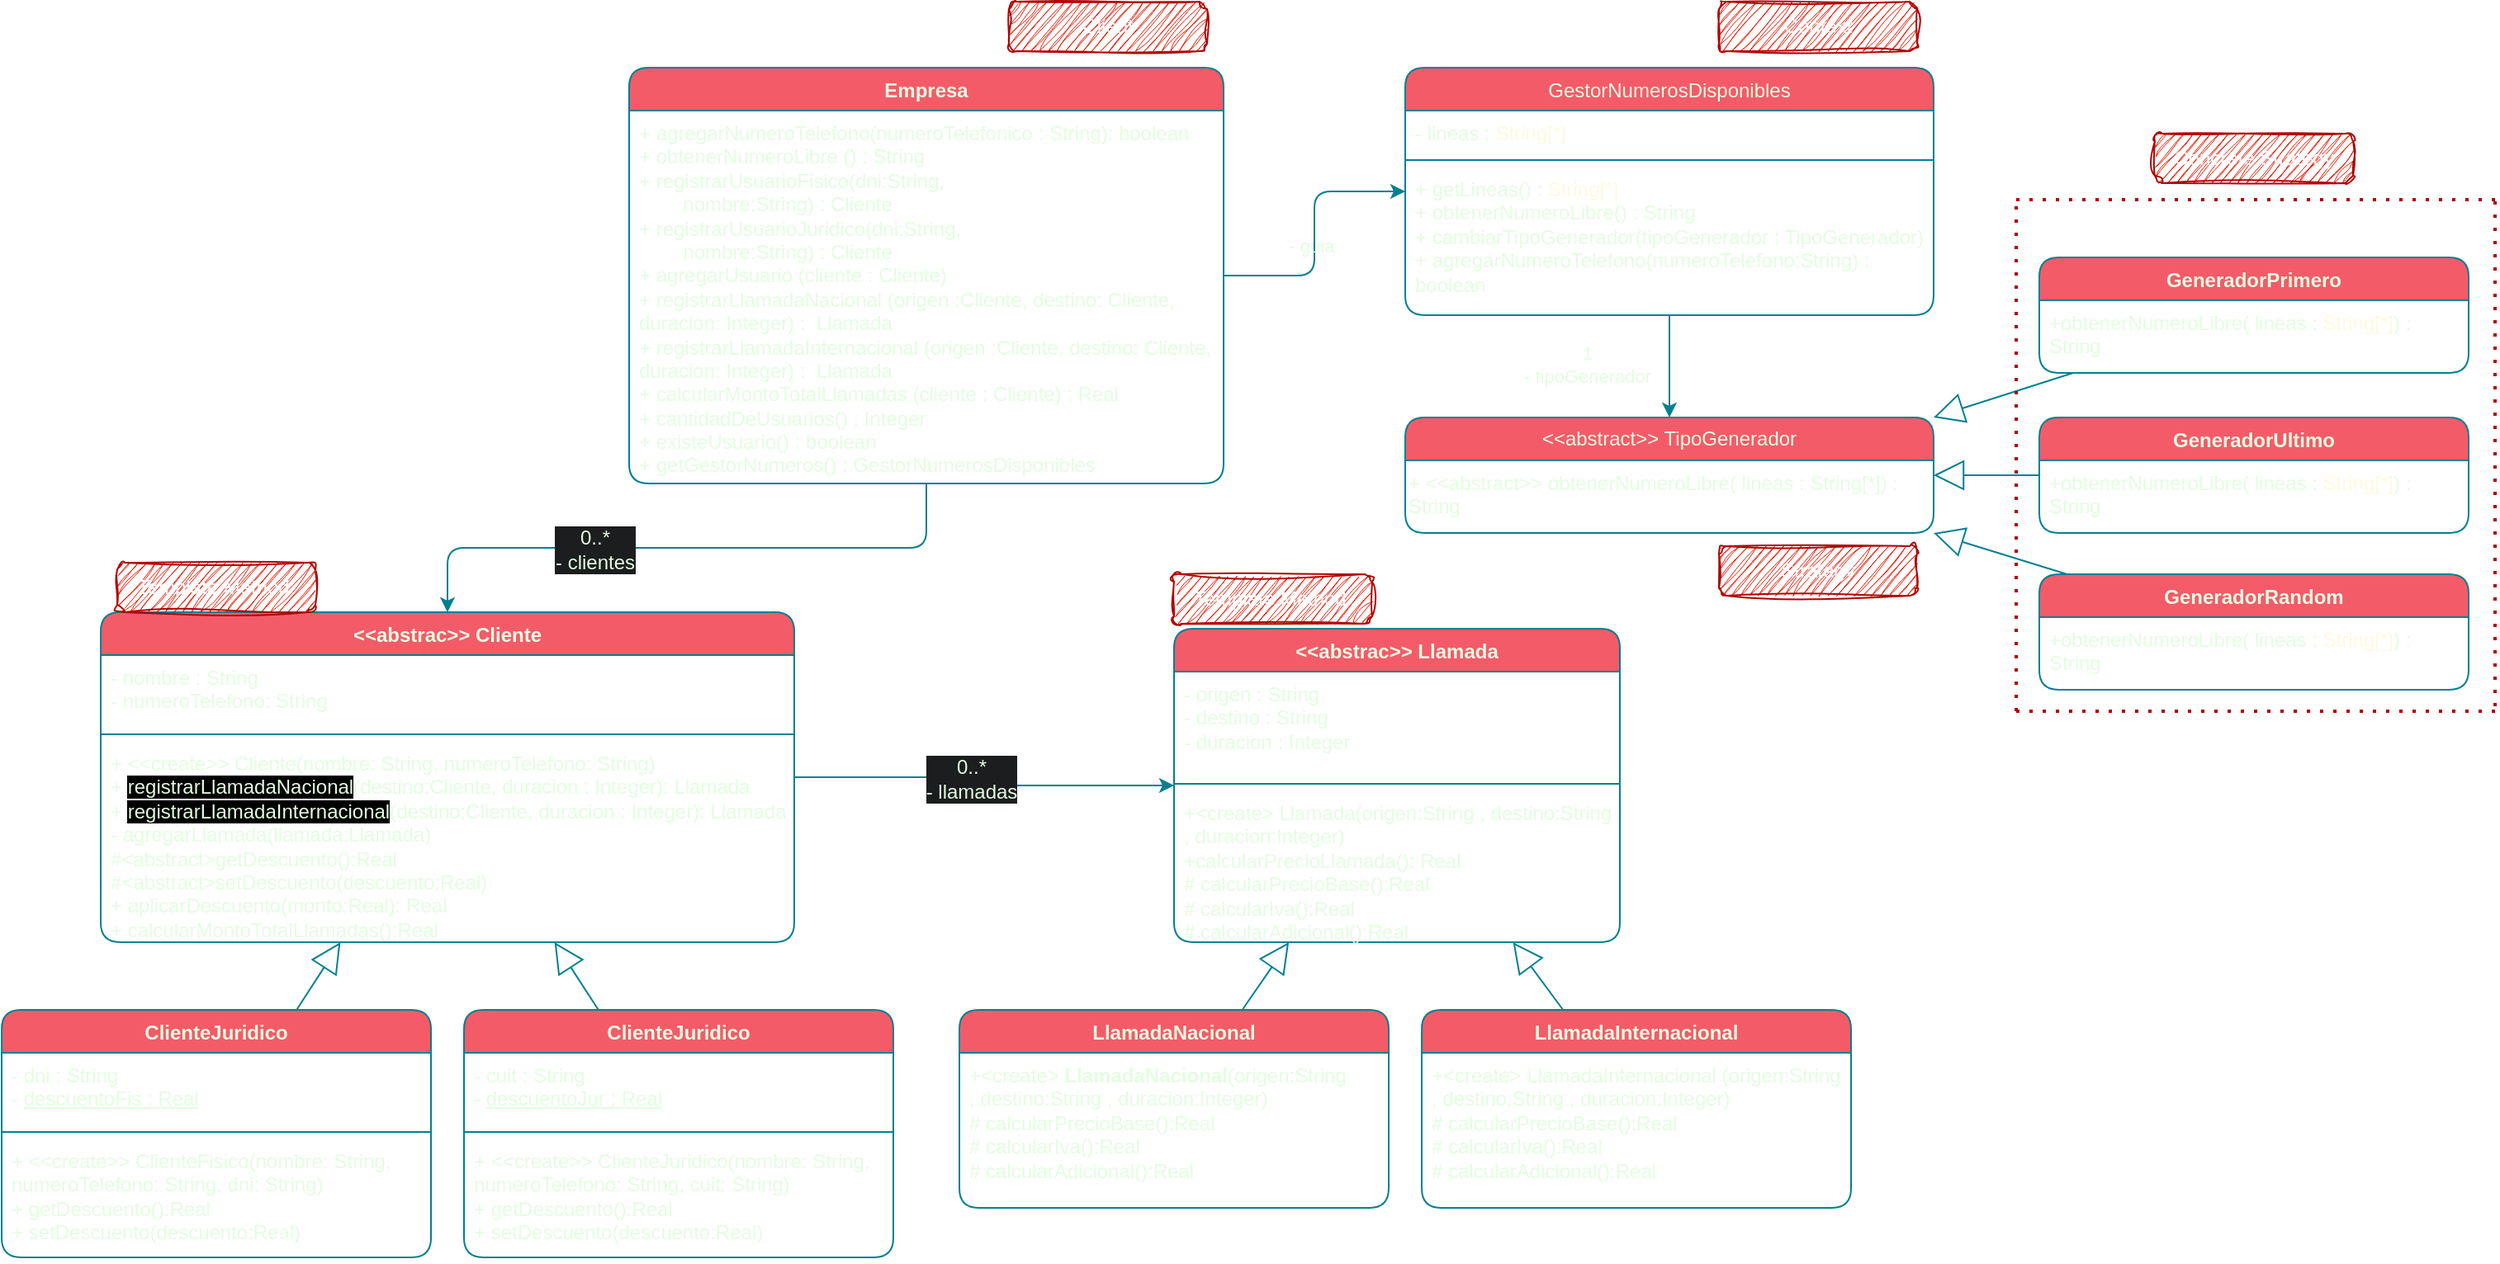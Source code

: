 <mxfile version="24.0.4" type="device">
  <diagram name="Página-1" id="XNQjO4jO-kqnAk5QSl5o">
    <mxGraphModel dx="1249" dy="1943" grid="1" gridSize="10" guides="1" tooltips="1" connect="1" arrows="1" fold="1" page="1" pageScale="1" pageWidth="827" pageHeight="1169" math="0" shadow="0">
      <root>
        <mxCell id="0" />
        <mxCell id="1" parent="0" />
        <mxCell id="R6ljgZ-pBq3hNaBf2jd_-9" style="edgeStyle=orthogonalEdgeStyle;rounded=1;orthogonalLoop=1;jettySize=auto;html=1;labelBackgroundColor=none;strokeColor=#028090;fontColor=default;" parent="1" source="R6ljgZ-pBq3hNaBf2jd_-1" target="R6ljgZ-pBq3hNaBf2jd_-5" edge="1">
          <mxGeometry relative="1" as="geometry" />
        </mxCell>
        <mxCell id="R6ljgZ-pBq3hNaBf2jd_-42" value="&lt;div style=&quot;font-size: 12px; background-color: rgb(27, 29, 30);&quot;&gt;0..*&lt;/div&gt;&lt;span style=&quot;font-size: 12px; background-color: rgb(27, 29, 30);&quot;&gt;- llamadas&lt;/span&gt;" style="edgeLabel;html=1;align=center;verticalAlign=middle;resizable=0;points=[];labelBackgroundColor=none;fontColor=#E4FDE1;rounded=1;" parent="R6ljgZ-pBq3hNaBf2jd_-9" vertex="1" connectable="0">
          <mxGeometry x="-0.085" y="-1" relative="1" as="geometry">
            <mxPoint x="-1" as="offset" />
          </mxGeometry>
        </mxCell>
        <mxCell id="R6ljgZ-pBq3hNaBf2jd_-1" value="&amp;lt;&amp;lt;abstrac&amp;gt;&amp;gt; Cliente" style="swimlane;fontStyle=1;align=center;verticalAlign=top;childLayout=stackLayout;horizontal=1;startSize=26;horizontalStack=0;resizeParent=1;resizeParentMax=0;resizeLast=0;collapsible=1;marginBottom=0;whiteSpace=wrap;html=1;labelBackgroundColor=none;fillColor=#F45B69;strokeColor=#028090;fontColor=#E4FDE1;rounded=1;" parent="1" vertex="1">
          <mxGeometry x="240" y="150" width="420" height="200" as="geometry" />
        </mxCell>
        <mxCell id="R6ljgZ-pBq3hNaBf2jd_-2" value="- nombre : String&lt;div&gt;- numeroTelefono: String&lt;/div&gt;&lt;div&gt;&lt;br&gt;&lt;/div&gt;" style="text;strokeColor=none;fillColor=none;align=left;verticalAlign=top;spacingLeft=4;spacingRight=4;overflow=hidden;rotatable=0;points=[[0,0.5],[1,0.5]];portConstraint=eastwest;whiteSpace=wrap;html=1;labelBackgroundColor=none;fontColor=#E4FDE1;rounded=1;" parent="R6ljgZ-pBq3hNaBf2jd_-1" vertex="1">
          <mxGeometry y="26" width="420" height="44" as="geometry" />
        </mxCell>
        <mxCell id="R6ljgZ-pBq3hNaBf2jd_-3" value="" style="line;strokeWidth=1;fillColor=none;align=left;verticalAlign=middle;spacingTop=-1;spacingLeft=3;spacingRight=3;rotatable=0;labelPosition=right;points=[];portConstraint=eastwest;strokeColor=#028090;labelBackgroundColor=none;fontColor=#E4FDE1;rounded=1;" parent="R6ljgZ-pBq3hNaBf2jd_-1" vertex="1">
          <mxGeometry y="70" width="420" height="8" as="geometry" />
        </mxCell>
        <mxCell id="R6ljgZ-pBq3hNaBf2jd_-4" value="+ &amp;lt;&amp;lt;create&amp;gt;&amp;gt; Cliente(nombre: String, numeroTelefono: String)&lt;div style=&quot;font-size: 12px;&quot;&gt;+&amp;nbsp;&lt;font style=&quot;font-size: 12px;&quot; face=&quot;Helvetica&quot;&gt;&lt;span style=&quot;font-size: 12px; white-space: pre; background-color: rgb(0, 0, 0);&quot;&gt;registrarLlamadaNacional&lt;/span&gt;&lt;span style=&quot;font-size: 12px; white-space: pre;&quot;&gt;(destino&lt;/span&gt;&lt;span style=&quot;font-size: 12px; white-space: pre;&quot;&gt;:Cliente, duracion : Integer&lt;/span&gt;&lt;span style=&quot;font-size: 12px; white-space: pre;&quot;&gt;): Llamada&lt;/span&gt;&lt;/font&gt;&lt;/div&gt;&lt;div style=&quot;font-size: 12px;&quot;&gt;+&amp;nbsp;&lt;font face=&quot;Helvetica&quot;&gt;&lt;span style=&quot;white-space: pre; background-color: rgb(0, 0, 0);&quot;&gt;registrarLlamadaInternacional&lt;/span&gt;&lt;span style=&quot;white-space: pre;&quot;&gt;(destino&lt;/span&gt;&lt;span style=&quot;white-space: pre;&quot;&gt;:Cliente, duracion : Integer&lt;/span&gt;&lt;span style=&quot;white-space: pre;&quot;&gt;): Llamada&lt;/span&gt;&lt;/font&gt;&lt;font style=&quot;font-size: 12px;&quot; face=&quot;Helvetica&quot;&gt;&lt;span style=&quot;font-size: 12px; white-space: pre;&quot;&gt;&lt;br&gt;&lt;/span&gt;&lt;/font&gt;&lt;/div&gt;&lt;div style=&quot;font-size: 12px;&quot;&gt;&lt;span style=&quot;white-space: pre;&quot;&gt;- agregarLlamada(llamada:Llamada)&lt;/span&gt;&lt;/div&gt;&lt;div style=&quot;font-size: 12px;&quot;&gt;&lt;span style=&quot;font-size: 12px; white-space: pre;&quot;&gt;#&amp;lt;abstract&amp;gt;getDescuento():Real&lt;/span&gt;&lt;/div&gt;&lt;div style=&quot;font-size: 12px;&quot;&gt;&lt;span style=&quot;font-size: 12px; white-space: pre;&quot;&gt;#&lt;/span&gt;&lt;span style=&quot;white-space: pre; background-color: initial;&quot;&gt;&amp;lt;abstract&amp;gt;setDescuento(descuento:Real&lt;/span&gt;&lt;span style=&quot;white-space: pre; background-color: initial;&quot;&gt;)&lt;/span&gt;&lt;/div&gt;&lt;div style=&quot;font-size: 12px;&quot;&gt;&lt;span style=&quot;white-space: pre; background-color: initial;&quot;&gt;+ aplicarDescuento(monto:Real): Real&lt;/span&gt;&lt;/div&gt;&lt;div style=&quot;font-size: 12px;&quot;&gt;&lt;span style=&quot;white-space: pre; background-color: initial;&quot;&gt;+ calcularMontoTotalLlamadas():Real&lt;/span&gt;&lt;/div&gt;&lt;div style=&quot;background-color: rgb(47, 47, 47); padding: 0px 0px 0px 2px; font-size: 12px;&quot;&gt;&lt;div style=&quot;color: rgb(170, 170, 170); font-family: Consolas; font-size: 12px; white-space: pre;&quot;&gt;&lt;p style=&quot;background-color: rgb(91, 90, 78); margin: 0px; font-size: 12px;&quot;&gt;&lt;span style=&quot;color: rgb(207, 191, 173); font-size: 12px;&quot;&gt;&lt;/span&gt;&lt;/p&gt;&lt;/div&gt;&lt;/div&gt;" style="text;strokeColor=none;fillColor=none;align=left;verticalAlign=top;spacingLeft=4;spacingRight=4;overflow=hidden;rotatable=0;points=[[0,0.5],[1,0.5]];portConstraint=eastwest;whiteSpace=wrap;html=1;fontSize=12;fontStyle=0;labelBackgroundColor=none;fontColor=#E4FDE1;rounded=1;" parent="R6ljgZ-pBq3hNaBf2jd_-1" vertex="1">
          <mxGeometry y="78" width="420" height="122" as="geometry" />
        </mxCell>
        <mxCell id="R6ljgZ-pBq3hNaBf2jd_-5" value="&amp;lt;&amp;lt;abstrac&amp;gt;&amp;gt; Llamada" style="swimlane;fontStyle=1;align=center;verticalAlign=top;childLayout=stackLayout;horizontal=1;startSize=26;horizontalStack=0;resizeParent=1;resizeParentMax=0;resizeLast=0;collapsible=1;marginBottom=0;html=1;whiteSpace=wrap;labelBackgroundColor=none;fillColor=#F45B69;strokeColor=#028090;fontColor=#E4FDE1;rounded=1;" parent="1" vertex="1">
          <mxGeometry x="890" y="160" width="270" height="190" as="geometry" />
        </mxCell>
        <mxCell id="R6ljgZ-pBq3hNaBf2jd_-6" value="- origen : String&lt;div&gt;- destino : String&lt;br&gt;&lt;/div&gt;&lt;div&gt;- duracion : Integer&lt;/div&gt;" style="text;strokeColor=none;fillColor=none;align=left;verticalAlign=top;spacingLeft=4;spacingRight=4;overflow=hidden;rotatable=0;points=[[0,0.5],[1,0.5]];portConstraint=eastwest;whiteSpace=wrap;html=1;labelBackgroundColor=none;fontColor=#E4FDE1;rounded=1;" parent="R6ljgZ-pBq3hNaBf2jd_-5" vertex="1">
          <mxGeometry y="26" width="270" height="64" as="geometry" />
        </mxCell>
        <mxCell id="R6ljgZ-pBq3hNaBf2jd_-7" value="" style="line;strokeWidth=1;fillColor=none;align=left;verticalAlign=middle;spacingTop=-1;spacingLeft=3;spacingRight=3;rotatable=0;labelPosition=right;points=[];portConstraint=eastwest;strokeColor=#028090;labelBackgroundColor=none;fontColor=#E4FDE1;rounded=1;" parent="R6ljgZ-pBq3hNaBf2jd_-5" vertex="1">
          <mxGeometry y="90" width="270" height="8" as="geometry" />
        </mxCell>
        <mxCell id="R6ljgZ-pBq3hNaBf2jd_-8" value="+&amp;lt;create&amp;gt; Llamada(origen:String ,&amp;nbsp;&lt;span style=&quot;background-color: initial;&quot;&gt;destino:String ,&amp;nbsp;&lt;/span&gt;&lt;span style=&quot;background-color: initial;&quot;&gt;duracion:Integer&lt;/span&gt;)&lt;div&gt;+calcularPrecioLlamada(): Real&lt;/div&gt;&lt;div&gt;# calcularPrecioBase():Real&lt;/div&gt;&lt;div&gt;# calcularIva():Real&lt;br&gt;&lt;/div&gt;&lt;div&gt;# calcularAdicional():Real&lt;br&gt;&lt;/div&gt;" style="text;strokeColor=none;fillColor=none;align=left;verticalAlign=top;spacingLeft=4;spacingRight=4;overflow=hidden;rotatable=0;points=[[0,0.5],[1,0.5]];portConstraint=eastwest;whiteSpace=wrap;html=1;labelBackgroundColor=none;fontColor=#E4FDE1;rounded=1;" parent="R6ljgZ-pBq3hNaBf2jd_-5" vertex="1">
          <mxGeometry y="98" width="270" height="92" as="geometry" />
        </mxCell>
        <mxCell id="R6ljgZ-pBq3hNaBf2jd_-10" value="&lt;div&gt;&lt;/div&gt;" style="text;html=1;align=center;verticalAlign=middle;resizable=0;points=[];autosize=1;strokeColor=none;fillColor=none;labelBackgroundColor=none;fontColor=#E4FDE1;rounded=1;" parent="1" vertex="1">
          <mxGeometry x="660" y="217" width="20" height="10" as="geometry" />
        </mxCell>
        <mxCell id="R6ljgZ-pBq3hNaBf2jd_-12" value="ClienteJuridico" style="swimlane;fontStyle=1;align=center;verticalAlign=top;childLayout=stackLayout;horizontal=1;startSize=26;horizontalStack=0;resizeParent=1;resizeParentMax=0;resizeLast=0;collapsible=1;marginBottom=0;whiteSpace=wrap;html=1;labelBackgroundColor=none;fillColor=#F45B69;strokeColor=#028090;fontColor=#E4FDE1;rounded=1;" parent="1" vertex="1">
          <mxGeometry x="180" y="391" width="260" height="150" as="geometry" />
        </mxCell>
        <mxCell id="R6ljgZ-pBq3hNaBf2jd_-24" value="- dni : String&lt;div&gt;- &lt;u&gt;descuentoFis : Real&lt;/u&gt;&lt;/div&gt;" style="text;strokeColor=none;fillColor=none;align=left;verticalAlign=top;spacingLeft=4;spacingRight=4;overflow=hidden;rotatable=0;points=[[0,0.5],[1,0.5]];portConstraint=eastwest;whiteSpace=wrap;html=1;labelBackgroundColor=none;fontColor=#E4FDE1;rounded=1;" parent="R6ljgZ-pBq3hNaBf2jd_-12" vertex="1">
          <mxGeometry y="26" width="260" height="44" as="geometry" />
        </mxCell>
        <mxCell id="R6ljgZ-pBq3hNaBf2jd_-14" value="" style="line;strokeWidth=1;fillColor=none;align=left;verticalAlign=middle;spacingTop=-1;spacingLeft=3;spacingRight=3;rotatable=0;labelPosition=right;points=[];portConstraint=eastwest;strokeColor=#028090;labelBackgroundColor=none;fontColor=#E4FDE1;rounded=1;" parent="R6ljgZ-pBq3hNaBf2jd_-12" vertex="1">
          <mxGeometry y="70" width="260" height="8" as="geometry" />
        </mxCell>
        <mxCell id="R6ljgZ-pBq3hNaBf2jd_-23" value="+ &amp;lt;&amp;lt;create&amp;gt;&amp;gt; ClienteFisico(nombre: String, numeroTelefono: String, dni: String)&lt;div style=&quot;font-size: 12px;&quot;&gt;&lt;div&gt;&lt;span style=&quot;white-space: pre;&quot;&gt;+ getDescuento():Real&lt;/span&gt;&lt;/div&gt;&lt;div&gt;&lt;span style=&quot;white-space: pre; background-color: initial;&quot;&gt;+ setDescuento(descuento:Real&lt;/span&gt;&lt;span style=&quot;white-space: pre; background-color: initial;&quot;&gt;)&lt;/span&gt;&lt;/div&gt;&lt;/div&gt;&lt;div style=&quot;background-color: rgb(47, 47, 47); padding: 0px 0px 0px 2px; font-size: 12px;&quot;&gt;&lt;div style=&quot;color: rgb(170, 170, 170); font-family: Consolas; font-size: 12px; white-space: pre;&quot;&gt;&lt;p style=&quot;background-color: rgb(91, 90, 78); margin: 0px; font-size: 12px;&quot;&gt;&lt;span style=&quot;color: rgb(207, 191, 173); font-size: 12px;&quot;&gt;&lt;/span&gt;&lt;/p&gt;&lt;/div&gt;&lt;/div&gt;" style="text;strokeColor=none;fillColor=none;align=left;verticalAlign=top;spacingLeft=4;spacingRight=4;overflow=hidden;rotatable=0;points=[[0,0.5],[1,0.5]];portConstraint=eastwest;whiteSpace=wrap;html=1;fontSize=12;fontStyle=0;labelBackgroundColor=none;fontColor=#E4FDE1;rounded=1;" parent="R6ljgZ-pBq3hNaBf2jd_-12" vertex="1">
          <mxGeometry y="78" width="260" height="72" as="geometry" />
        </mxCell>
        <mxCell id="R6ljgZ-pBq3hNaBf2jd_-16" value="" style="endArrow=block;endSize=16;endFill=0;html=1;rounded=1;labelBackgroundColor=none;strokeColor=#028090;fontColor=default;" parent="1" source="R6ljgZ-pBq3hNaBf2jd_-12" target="R6ljgZ-pBq3hNaBf2jd_-1" edge="1">
          <mxGeometry width="160" relative="1" as="geometry">
            <mxPoint x="430" y="400" as="sourcePoint" />
            <mxPoint x="590" y="400" as="targetPoint" />
          </mxGeometry>
        </mxCell>
        <mxCell id="R6ljgZ-pBq3hNaBf2jd_-17" value="ClienteJuridico" style="swimlane;fontStyle=1;align=center;verticalAlign=top;childLayout=stackLayout;horizontal=1;startSize=26;horizontalStack=0;resizeParent=1;resizeParentMax=0;resizeLast=0;collapsible=1;marginBottom=0;whiteSpace=wrap;html=1;labelBackgroundColor=none;fillColor=#F45B69;strokeColor=#028090;fontColor=#E4FDE1;rounded=1;" parent="1" vertex="1">
          <mxGeometry x="460" y="391" width="260" height="150" as="geometry" />
        </mxCell>
        <mxCell id="R6ljgZ-pBq3hNaBf2jd_-18" value="- cuit : String&lt;div&gt;- &lt;u&gt;descuentoJur : Real&lt;/u&gt;&lt;/div&gt;" style="text;strokeColor=none;fillColor=none;align=left;verticalAlign=top;spacingLeft=4;spacingRight=4;overflow=hidden;rotatable=0;points=[[0,0.5],[1,0.5]];portConstraint=eastwest;whiteSpace=wrap;html=1;labelBackgroundColor=none;fontColor=#E4FDE1;rounded=1;" parent="R6ljgZ-pBq3hNaBf2jd_-17" vertex="1">
          <mxGeometry y="26" width="260" height="44" as="geometry" />
        </mxCell>
        <mxCell id="R6ljgZ-pBq3hNaBf2jd_-19" value="" style="line;strokeWidth=1;fillColor=none;align=left;verticalAlign=middle;spacingTop=-1;spacingLeft=3;spacingRight=3;rotatable=0;labelPosition=right;points=[];portConstraint=eastwest;strokeColor=#028090;labelBackgroundColor=none;fontColor=#E4FDE1;rounded=1;" parent="R6ljgZ-pBq3hNaBf2jd_-17" vertex="1">
          <mxGeometry y="70" width="260" height="8" as="geometry" />
        </mxCell>
        <mxCell id="R6ljgZ-pBq3hNaBf2jd_-22" value="+ &amp;lt;&amp;lt;create&amp;gt;&amp;gt; ClienteJuridico(nombre: String, numeroTelefono: String, cuit: String)&lt;div style=&quot;font-size: 12px;&quot;&gt;&lt;div&gt;&lt;span style=&quot;white-space: pre;&quot;&gt;+ getDescuento():Real&lt;/span&gt;&lt;/div&gt;&lt;div&gt;&lt;span style=&quot;white-space: pre; background-color: initial;&quot;&gt;+ setDescuento(descuento:Real&lt;/span&gt;&lt;span style=&quot;white-space: pre; background-color: initial;&quot;&gt;)&lt;/span&gt;&lt;/div&gt;&lt;/div&gt;&lt;div style=&quot;font-size: 12px;&quot;&gt;&lt;br&gt;&lt;/div&gt;&lt;div style=&quot;background-color: rgb(47, 47, 47); padding: 0px 0px 0px 2px; font-size: 12px;&quot;&gt;&lt;div style=&quot;color: rgb(170, 170, 170); font-family: Consolas; font-size: 12px; white-space: pre;&quot;&gt;&lt;p style=&quot;background-color: rgb(91, 90, 78); margin: 0px; font-size: 12px;&quot;&gt;&lt;span style=&quot;color: rgb(207, 191, 173); font-size: 12px;&quot;&gt;&lt;/span&gt;&lt;/p&gt;&lt;/div&gt;&lt;/div&gt;" style="text;strokeColor=none;fillColor=none;align=left;verticalAlign=top;spacingLeft=4;spacingRight=4;overflow=hidden;rotatable=0;points=[[0,0.5],[1,0.5]];portConstraint=eastwest;whiteSpace=wrap;html=1;fontSize=12;fontStyle=0;labelBackgroundColor=none;fontColor=#E4FDE1;rounded=1;" parent="R6ljgZ-pBq3hNaBf2jd_-17" vertex="1">
          <mxGeometry y="78" width="260" height="72" as="geometry" />
        </mxCell>
        <mxCell id="R6ljgZ-pBq3hNaBf2jd_-21" value="" style="endArrow=block;endSize=16;endFill=0;html=1;rounded=1;labelBackgroundColor=none;strokeColor=#028090;fontColor=default;" parent="1" source="R6ljgZ-pBq3hNaBf2jd_-17" target="R6ljgZ-pBq3hNaBf2jd_-1" edge="1">
          <mxGeometry width="160" relative="1" as="geometry">
            <mxPoint x="714" y="400" as="sourcePoint" />
            <mxPoint x="630" y="330" as="targetPoint" />
          </mxGeometry>
        </mxCell>
        <mxCell id="R6ljgZ-pBq3hNaBf2jd_-38" style="edgeStyle=orthogonalEdgeStyle;rounded=1;orthogonalLoop=1;jettySize=auto;html=1;labelBackgroundColor=none;strokeColor=#028090;fontColor=default;" parent="1" source="R6ljgZ-pBq3hNaBf2jd_-25" target="R6ljgZ-pBq3hNaBf2jd_-33" edge="1">
          <mxGeometry relative="1" as="geometry" />
        </mxCell>
        <mxCell id="R6ljgZ-pBq3hNaBf2jd_-39" value="- guia" style="edgeLabel;html=1;align=center;verticalAlign=middle;resizable=0;points=[];labelBackgroundColor=none;fontColor=#E4FDE1;rounded=1;" parent="R6ljgZ-pBq3hNaBf2jd_-38" vertex="1" connectable="0">
          <mxGeometry x="-0.101" y="2" relative="1" as="geometry">
            <mxPoint y="-1" as="offset" />
          </mxGeometry>
        </mxCell>
        <mxCell id="R6ljgZ-pBq3hNaBf2jd_-25" value="Empresa" style="swimlane;fontStyle=1;align=center;verticalAlign=top;childLayout=stackLayout;horizontal=1;startSize=26;horizontalStack=0;resizeParent=1;resizeParentMax=0;resizeLast=0;collapsible=1;marginBottom=0;whiteSpace=wrap;html=1;labelBackgroundColor=none;fillColor=#F45B69;strokeColor=#028090;fontColor=#E4FDE1;rounded=1;" parent="1" vertex="1">
          <mxGeometry x="560" y="-180" width="360" height="252" as="geometry" />
        </mxCell>
        <mxCell id="R6ljgZ-pBq3hNaBf2jd_-28" value="&lt;div style=&quot;font-size: 12px;&quot;&gt;+ agregarNumeroTelefono(numeroTelefonico : String&lt;font style=&quot;font-size: 12px;&quot; face=&quot;Helvetica&quot;&gt;&lt;span style=&quot;font-size: 12px; white-space: pre;&quot;&gt;): boolean&lt;/span&gt;&lt;/font&gt;&lt;/div&gt;&lt;div style=&quot;font-size: 12px;&quot;&gt;&lt;span style=&quot;white-space: pre;&quot;&gt;+ obtenerNumeroLibre () : String&lt;/span&gt;&lt;/div&gt;&lt;div style=&quot;font-size: 12px;&quot;&gt;&lt;span style=&quot;white-space: pre;&quot;&gt;+ registrarUsuarioFisico(dni:String, &lt;/span&gt;&lt;/div&gt;&lt;div style=&quot;font-size: 12px;&quot;&gt;&lt;span style=&quot;white-space: pre;&quot;&gt;&lt;span style=&quot;white-space: pre;&quot;&gt;&#x9;&lt;/span&gt;nombre:String) : Cliente&lt;/span&gt;&lt;/div&gt;&lt;div style=&quot;font-size: 12px;&quot;&gt;&lt;div&gt;&lt;span style=&quot;white-space: pre;&quot;&gt;+ registrarUsuarioJuridico(dni:String, &lt;/span&gt;&lt;/div&gt;&lt;div&gt;&lt;span style=&quot;white-space: pre;&quot;&gt;&#x9;nombre:String) : Cliente&lt;/span&gt;&lt;/div&gt;&lt;div&gt;+ agregarUsuario (cliente : Cliente)&lt;/div&gt;&lt;div&gt;+ registrarLlamadaNacional (origen :Cliente, destino: Cliente, duracion: Integer) :&amp;nbsp; Llamada&lt;/div&gt;&lt;div&gt;&lt;div&gt;+ registrarLlamadaInternacional (origen :Cliente, destino: Cliente, duracion: Integer) :&amp;nbsp; Llamada&lt;/div&gt;&lt;div&gt;+ calcularMontoTotalLlamadas (cliente : Cliente) : Real&lt;/div&gt;&lt;/div&gt;&lt;div&gt;+ cantidadDeUsuarios() : Integer&lt;/div&gt;&lt;div&gt;+ existeUsuario() : boolean&lt;/div&gt;&lt;div&gt;+ getGestorNumeros() : GestorNumerosDisponibles&lt;/div&gt;&lt;/div&gt;&lt;div style=&quot;background-color: rgb(47, 47, 47); padding: 0px 0px 0px 2px; font-size: 12px;&quot;&gt;&lt;div style=&quot;color: rgb(170, 170, 170); font-family: Consolas; font-size: 12px; white-space: pre;&quot;&gt;&lt;p style=&quot;background-color: rgb(91, 90, 78); margin: 0px; font-size: 12px;&quot;&gt;&lt;span style=&quot;color: rgb(207, 191, 173); font-size: 12px;&quot;&gt;&lt;/span&gt;&lt;/p&gt;&lt;/div&gt;&lt;/div&gt;" style="text;strokeColor=none;fillColor=none;align=left;verticalAlign=top;spacingLeft=4;spacingRight=4;overflow=hidden;rotatable=0;points=[[0,0.5],[1,0.5]];portConstraint=eastwest;whiteSpace=wrap;html=1;fontSize=12;fontStyle=0;labelBackgroundColor=none;fontColor=#E4FDE1;rounded=1;" parent="R6ljgZ-pBq3hNaBf2jd_-25" vertex="1">
          <mxGeometry y="26" width="360" height="226" as="geometry" />
        </mxCell>
        <mxCell id="R6ljgZ-pBq3hNaBf2jd_-30" style="edgeStyle=orthogonalEdgeStyle;rounded=1;orthogonalLoop=1;jettySize=auto;html=1;labelBackgroundColor=none;strokeColor=#028090;fontColor=default;" parent="1" source="R6ljgZ-pBq3hNaBf2jd_-25" target="R6ljgZ-pBq3hNaBf2jd_-1" edge="1">
          <mxGeometry relative="1" as="geometry" />
        </mxCell>
        <mxCell id="R6ljgZ-pBq3hNaBf2jd_-40" value="&lt;div style=&quot;font-size: 12px; background-color: rgb(27, 29, 30);&quot;&gt;0..*&lt;/div&gt;&lt;span style=&quot;font-size: 12px; background-color: rgb(27, 29, 30);&quot;&gt;- clientes&lt;/span&gt;" style="edgeLabel;html=1;align=center;verticalAlign=middle;resizable=0;points=[];labelBackgroundColor=none;fontColor=#E4FDE1;rounded=1;" parent="R6ljgZ-pBq3hNaBf2jd_-30" vertex="1" connectable="0">
          <mxGeometry x="0.308" y="1" relative="1" as="geometry">
            <mxPoint as="offset" />
          </mxGeometry>
        </mxCell>
        <mxCell id="R6ljgZ-pBq3hNaBf2jd_-31" value="&lt;div&gt;&lt;/div&gt;" style="text;html=1;align=center;verticalAlign=middle;resizable=0;points=[];autosize=1;strokeColor=none;fillColor=none;labelBackgroundColor=none;fontColor=#E4FDE1;rounded=1;" parent="1" vertex="1">
          <mxGeometry x="450" y="15" width="20" height="10" as="geometry" />
        </mxCell>
        <mxCell id="R6ljgZ-pBq3hNaBf2jd_-32" value="&lt;div&gt;&lt;/div&gt;" style="text;html=1;align=center;verticalAlign=middle;resizable=0;points=[];autosize=1;strokeColor=none;fillColor=none;labelBackgroundColor=none;fontColor=#E4FDE1;rounded=1;" parent="1" vertex="1">
          <mxGeometry x="920" y="15" width="20" height="10" as="geometry" />
        </mxCell>
        <mxCell id="R6ljgZ-pBq3hNaBf2jd_-61" style="edgeStyle=orthogonalEdgeStyle;rounded=1;orthogonalLoop=1;jettySize=auto;html=1;labelBackgroundColor=none;strokeColor=#028090;fontColor=default;" parent="1" source="R6ljgZ-pBq3hNaBf2jd_-33" target="R6ljgZ-pBq3hNaBf2jd_-43" edge="1">
          <mxGeometry relative="1" as="geometry" />
        </mxCell>
        <mxCell id="R6ljgZ-pBq3hNaBf2jd_-62" value="&lt;div&gt;1&lt;/div&gt;- tipoGenerador" style="edgeLabel;html=1;align=center;verticalAlign=middle;resizable=0;points=[];labelBackgroundColor=none;fontColor=#E4FDE1;rounded=1;" parent="R6ljgZ-pBq3hNaBf2jd_-61" vertex="1" connectable="0">
          <mxGeometry x="-0.105" y="-3" relative="1" as="geometry">
            <mxPoint x="-47" y="2" as="offset" />
          </mxGeometry>
        </mxCell>
        <mxCell id="R6ljgZ-pBq3hNaBf2jd_-33" value="&lt;span style=&quot;font-weight: 400; text-align: left;&quot;&gt;GestorNumerosDisponibles&lt;/span&gt;" style="swimlane;fontStyle=1;align=center;verticalAlign=top;childLayout=stackLayout;horizontal=1;startSize=26;horizontalStack=0;resizeParent=1;resizeParentMax=0;resizeLast=0;collapsible=1;marginBottom=0;whiteSpace=wrap;html=1;labelBackgroundColor=none;fillColor=#F45B69;strokeColor=#028090;fontColor=#E4FDE1;rounded=1;" parent="1" vertex="1">
          <mxGeometry x="1030" y="-180" width="320" height="150" as="geometry" />
        </mxCell>
        <mxCell id="R6ljgZ-pBq3hNaBf2jd_-34" value="- lineas :&amp;nbsp;&lt;span style=&quot;color: rgb(254, 250, 224);&quot;&gt;String[*]&lt;/span&gt;" style="text;strokeColor=none;fillColor=none;align=left;verticalAlign=top;spacingLeft=4;spacingRight=4;overflow=hidden;rotatable=0;points=[[0,0.5],[1,0.5]];portConstraint=eastwest;whiteSpace=wrap;html=1;labelBackgroundColor=none;fontColor=#E4FDE1;rounded=1;" parent="R6ljgZ-pBq3hNaBf2jd_-33" vertex="1">
          <mxGeometry y="26" width="320" height="26" as="geometry" />
        </mxCell>
        <mxCell id="R6ljgZ-pBq3hNaBf2jd_-35" value="" style="line;strokeWidth=1;fillColor=none;align=left;verticalAlign=middle;spacingTop=-1;spacingLeft=3;spacingRight=3;rotatable=0;labelPosition=right;points=[];portConstraint=eastwest;strokeColor=#028090;labelBackgroundColor=none;fontColor=#E4FDE1;rounded=1;" parent="R6ljgZ-pBq3hNaBf2jd_-33" vertex="1">
          <mxGeometry y="52" width="320" height="8" as="geometry" />
        </mxCell>
        <mxCell id="R6ljgZ-pBq3hNaBf2jd_-36" value="+ getLineas() :&amp;nbsp;&lt;span style=&quot;color: rgb(254, 250, 224);&quot;&gt;String[*]&lt;/span&gt;&lt;div&gt;+ obtenerNumeroLibre() : String&lt;/div&gt;&lt;div&gt;+ cambiarTipoGenerador(tipoGenerador : TipoGenerador)&lt;/div&gt;&lt;div&gt;+ agregarNumeroTelefono(numeroTelefono:String) : boolean&lt;/div&gt;" style="text;strokeColor=none;fillColor=none;align=left;verticalAlign=top;spacingLeft=4;spacingRight=4;overflow=hidden;rotatable=0;points=[[0,0.5],[1,0.5]];portConstraint=eastwest;whiteSpace=wrap;html=1;labelBackgroundColor=none;fontColor=#E4FDE1;rounded=1;" parent="R6ljgZ-pBq3hNaBf2jd_-33" vertex="1">
          <mxGeometry y="60" width="320" height="90" as="geometry" />
        </mxCell>
        <mxCell id="R6ljgZ-pBq3hNaBf2jd_-43" value="&amp;lt;&amp;lt;abstract&amp;gt;&amp;gt; TipoGenerador" style="swimlane;fontStyle=0;childLayout=stackLayout;horizontal=1;startSize=26;fillColor=#F45B69;horizontalStack=0;resizeParent=1;resizeParentMax=0;resizeLast=0;collapsible=1;marginBottom=0;whiteSpace=wrap;html=1;labelBorderColor=none;fontColor=#E4FDE1;labelPosition=center;verticalLabelPosition=middle;align=center;verticalAlign=middle;labelBackgroundColor=none;strokeColor=#028090;rounded=1;" parent="1" vertex="1">
          <mxGeometry x="1030" y="32" width="320" height="70" as="geometry" />
        </mxCell>
        <mxCell id="R6ljgZ-pBq3hNaBf2jd_-53" value="+ &lt;&lt;abstract&gt;&gt; obtenerNumeroLibre( lineas : String[*]) : String" style="text;whiteSpace=wrap;labelBackgroundColor=none;fontColor=#E4FDE1;rounded=1;" parent="R6ljgZ-pBq3hNaBf2jd_-43" vertex="1">
          <mxGeometry y="26" width="320" height="44" as="geometry" />
        </mxCell>
        <mxCell id="R6ljgZ-pBq3hNaBf2jd_-48" value="GeneradorPrimero" style="swimlane;fontStyle=1;align=center;verticalAlign=top;childLayout=stackLayout;horizontal=1;startSize=26;horizontalStack=0;resizeParent=1;resizeParentMax=0;resizeLast=0;collapsible=1;marginBottom=0;whiteSpace=wrap;html=1;labelBackgroundColor=none;fillColor=#F45B69;strokeColor=#028090;fontColor=#E4FDE1;rounded=1;" parent="1" vertex="1">
          <mxGeometry x="1414" y="-65" width="260" height="70" as="geometry" />
        </mxCell>
        <mxCell id="R6ljgZ-pBq3hNaBf2jd_-44" value="+obtenerNumeroLibre(&amp;nbsp;lineas :&amp;nbsp;&lt;span style=&quot;color: rgb(254, 250, 224);&quot;&gt;String[*]&lt;/span&gt;) : String" style="text;strokeColor=none;fillColor=none;align=left;verticalAlign=top;spacingLeft=4;spacingRight=4;overflow=hidden;rotatable=0;points=[[0,0.5],[1,0.5]];portConstraint=eastwest;fontSize=12;fontFamily=Helvetica;fontStyle=0;whiteSpace=wrap;html=1;labelBackgroundColor=none;fontColor=#E4FDE1;rounded=1;" parent="R6ljgZ-pBq3hNaBf2jd_-48" vertex="1">
          <mxGeometry y="26" width="260" height="44" as="geometry" />
        </mxCell>
        <mxCell id="R6ljgZ-pBq3hNaBf2jd_-52" value="" style="endArrow=block;endSize=16;endFill=0;html=1;rounded=0;entryX=1;entryY=0;entryDx=0;entryDy=0;labelBackgroundColor=none;strokeColor=#028090;fontColor=default;curved=1;" parent="1" source="R6ljgZ-pBq3hNaBf2jd_-48" target="R6ljgZ-pBq3hNaBf2jd_-43" edge="1">
          <mxGeometry width="160" relative="1" as="geometry">
            <mxPoint x="972" y="136" as="sourcePoint" />
            <mxPoint x="930" y="75" as="targetPoint" />
          </mxGeometry>
        </mxCell>
        <mxCell id="R6ljgZ-pBq3hNaBf2jd_-54" value="GeneradorRandom" style="swimlane;fontStyle=1;align=center;verticalAlign=top;childLayout=stackLayout;horizontal=1;startSize=26;horizontalStack=0;resizeParent=1;resizeParentMax=0;resizeLast=0;collapsible=1;marginBottom=0;whiteSpace=wrap;html=1;labelBackgroundColor=none;fillColor=#F45B69;strokeColor=#028090;fontColor=#E4FDE1;rounded=1;" parent="1" vertex="1">
          <mxGeometry x="1414" y="127" width="260" height="70" as="geometry" />
        </mxCell>
        <mxCell id="R6ljgZ-pBq3hNaBf2jd_-55" value="+obtenerNumeroLibre(&amp;nbsp;lineas :&amp;nbsp;&lt;span style=&quot;color: rgb(254, 250, 224);&quot;&gt;String[*]&lt;/span&gt;) : String" style="text;strokeColor=none;fillColor=none;align=left;verticalAlign=top;spacingLeft=4;spacingRight=4;overflow=hidden;rotatable=0;points=[[0,0.5],[1,0.5]];portConstraint=eastwest;fontSize=12;fontFamily=Helvetica;fontStyle=0;whiteSpace=wrap;html=1;labelBackgroundColor=none;fontColor=#E4FDE1;rounded=1;" parent="R6ljgZ-pBq3hNaBf2jd_-54" vertex="1">
          <mxGeometry y="26" width="260" height="44" as="geometry" />
        </mxCell>
        <mxCell id="R6ljgZ-pBq3hNaBf2jd_-56" value="GeneradorUltimo" style="swimlane;fontStyle=1;align=center;verticalAlign=top;childLayout=stackLayout;horizontal=1;startSize=26;horizontalStack=0;resizeParent=1;resizeParentMax=0;resizeLast=0;collapsible=1;marginBottom=0;whiteSpace=wrap;html=1;labelBackgroundColor=none;fillColor=#F45B69;strokeColor=#028090;fontColor=#E4FDE1;rounded=1;" parent="1" vertex="1">
          <mxGeometry x="1414" y="32" width="260" height="70" as="geometry" />
        </mxCell>
        <mxCell id="R6ljgZ-pBq3hNaBf2jd_-57" value="+obtenerNumeroLibre(&amp;nbsp;lineas :&amp;nbsp;&lt;span style=&quot;color: rgb(254, 250, 224);&quot;&gt;String[*]&lt;/span&gt;) : String" style="text;strokeColor=none;fillColor=none;align=left;verticalAlign=top;spacingLeft=4;spacingRight=4;overflow=hidden;rotatable=0;points=[[0,0.5],[1,0.5]];portConstraint=eastwest;fontSize=12;fontFamily=Helvetica;fontStyle=0;whiteSpace=wrap;html=1;labelBackgroundColor=none;fontColor=#E4FDE1;rounded=1;" parent="R6ljgZ-pBq3hNaBf2jd_-56" vertex="1">
          <mxGeometry y="26" width="260" height="44" as="geometry" />
        </mxCell>
        <mxCell id="R6ljgZ-pBq3hNaBf2jd_-59" value="" style="endArrow=block;endSize=16;endFill=0;html=1;rounded=0;labelBackgroundColor=none;strokeColor=#028090;fontColor=default;curved=1;" parent="1" source="R6ljgZ-pBq3hNaBf2jd_-56" target="R6ljgZ-pBq3hNaBf2jd_-43" edge="1">
          <mxGeometry width="160" relative="1" as="geometry">
            <mxPoint x="1424" y="12" as="sourcePoint" />
            <mxPoint x="1304" y="42" as="targetPoint" />
          </mxGeometry>
        </mxCell>
        <mxCell id="R6ljgZ-pBq3hNaBf2jd_-60" value="" style="endArrow=block;endSize=16;endFill=0;html=1;rounded=0;entryX=1;entryY=1;entryDx=0;entryDy=0;labelBackgroundColor=none;strokeColor=#028090;fontColor=default;curved=1;" parent="1" source="R6ljgZ-pBq3hNaBf2jd_-54" target="R6ljgZ-pBq3hNaBf2jd_-53" edge="1">
          <mxGeometry width="160" relative="1" as="geometry">
            <mxPoint x="1434" y="22" as="sourcePoint" />
            <mxPoint x="1314" y="52" as="targetPoint" />
          </mxGeometry>
        </mxCell>
        <mxCell id="R6ljgZ-pBq3hNaBf2jd_-63" value="Strategy" style="rounded=1;whiteSpace=wrap;html=1;labelBackgroundColor=none;fillColor=#e51400;strokeColor=#B20000;fontColor=#ffffff;sketch=1;curveFitting=1;jiggle=2;shadow=0;textShadow=0;glass=0;" parent="1" vertex="1">
          <mxGeometry x="1220" y="110" width="120" height="30" as="geometry" />
        </mxCell>
        <mxCell id="R6ljgZ-pBq3hNaBf2jd_-64" value="Context" style="rounded=1;whiteSpace=wrap;html=1;labelBackgroundColor=none;fillColor=#e51400;strokeColor=#B20000;fontColor=#ffffff;sketch=1;curveFitting=1;jiggle=2;shadow=0;textShadow=0;glass=0;" parent="1" vertex="1">
          <mxGeometry x="1220" y="-220" width="120" height="30" as="geometry" />
        </mxCell>
        <mxCell id="R6ljgZ-pBq3hNaBf2jd_-65" value="Concrete Strategy" style="rounded=1;whiteSpace=wrap;html=1;labelBackgroundColor=none;fillColor=#e51400;strokeColor=#B20000;fontColor=#ffffff;sketch=1;curveFitting=1;jiggle=2;shadow=0;textShadow=0;glass=0;" parent="1" vertex="1">
          <mxGeometry x="1484" y="-140" width="120" height="30" as="geometry" />
        </mxCell>
        <mxCell id="R6ljgZ-pBq3hNaBf2jd_-66" value="Client" style="rounded=1;whiteSpace=wrap;html=1;labelBackgroundColor=none;fillColor=#e51400;strokeColor=#B20000;fontColor=#ffffff;sketch=1;curveFitting=1;jiggle=2;shadow=0;textShadow=0;glass=0;" parent="1" vertex="1">
          <mxGeometry x="790" y="-220" width="120" height="30" as="geometry" />
        </mxCell>
        <mxCell id="R6ljgZ-pBq3hNaBf2jd_-67" value="" style="endArrow=none;dashed=1;html=1;dashPattern=1 3;strokeWidth=2;rounded=1;labelBackgroundColor=none;strokeColor=#B20000;fontColor=default;fillColor=#e51400;" parent="1" edge="1">
          <mxGeometry width="50" height="50" relative="1" as="geometry">
            <mxPoint x="1690" y="207" as="sourcePoint" />
            <mxPoint x="1690" y="-103" as="targetPoint" />
          </mxGeometry>
        </mxCell>
        <mxCell id="R6ljgZ-pBq3hNaBf2jd_-68" value="" style="endArrow=none;dashed=1;html=1;dashPattern=1 3;strokeWidth=2;rounded=1;entryX=1;entryY=1;entryDx=0;entryDy=0;labelBackgroundColor=none;strokeColor=#B20000;fontColor=default;fillColor=#e51400;" parent="1" edge="1">
          <mxGeometry width="50" height="50" relative="1" as="geometry">
            <mxPoint x="1400" y="210" as="sourcePoint" />
            <mxPoint x="1400" y="-100" as="targetPoint" />
          </mxGeometry>
        </mxCell>
        <mxCell id="R6ljgZ-pBq3hNaBf2jd_-69" value="" style="endArrow=none;dashed=1;html=1;dashPattern=1 3;strokeWidth=2;rounded=1;labelBackgroundColor=none;strokeColor=#B20000;fontColor=default;fillColor=#e51400;" parent="1" edge="1">
          <mxGeometry width="50" height="50" relative="1" as="geometry">
            <mxPoint x="1400" y="210" as="sourcePoint" />
            <mxPoint x="1690" y="210" as="targetPoint" />
          </mxGeometry>
        </mxCell>
        <mxCell id="R6ljgZ-pBq3hNaBf2jd_-71" value="" style="endArrow=none;dashed=1;html=1;dashPattern=1 3;strokeWidth=2;rounded=1;labelBackgroundColor=none;strokeColor=#B20000;fontColor=default;fillColor=#e51400;" parent="1" edge="1">
          <mxGeometry width="50" height="50" relative="1" as="geometry">
            <mxPoint x="1400" y="-100" as="sourcePoint" />
            <mxPoint x="1690" y="-100" as="targetPoint" />
          </mxGeometry>
        </mxCell>
        <mxCell id="R6ljgZ-pBq3hNaBf2jd_-72" value="LlamadaInternacional" style="swimlane;fontStyle=1;align=center;verticalAlign=top;childLayout=stackLayout;horizontal=1;startSize=26;horizontalStack=0;resizeParent=1;resizeParentMax=0;resizeLast=0;collapsible=1;marginBottom=0;html=1;whiteSpace=wrap;labelBackgroundColor=none;fillColor=#F45B69;strokeColor=#028090;fontColor=#E4FDE1;rounded=1;" parent="1" vertex="1">
          <mxGeometry x="1040" y="391" width="260" height="120" as="geometry" />
        </mxCell>
        <mxCell id="R6ljgZ-pBq3hNaBf2jd_-75" value="+&amp;lt;create&amp;gt; LlamadaInternacional (origen:String ,&amp;nbsp;&lt;span style=&quot;background-color: initial;&quot;&gt;destino:String ,&amp;nbsp;&lt;/span&gt;&lt;span style=&quot;background-color: initial;&quot;&gt;duracion:Integer&lt;/span&gt;)&lt;div&gt;&lt;div&gt;# calcularPrecioBase():Real&lt;/div&gt;&lt;div&gt;# calcularIva():Real&lt;br&gt;&lt;/div&gt;&lt;div&gt;# calcularAdicional():Real&lt;/div&gt;&lt;/div&gt;" style="text;strokeColor=none;fillColor=none;align=left;verticalAlign=top;spacingLeft=4;spacingRight=4;overflow=hidden;rotatable=0;points=[[0,0.5],[1,0.5]];portConstraint=eastwest;whiteSpace=wrap;html=1;labelBackgroundColor=none;fontColor=#E4FDE1;rounded=1;" parent="R6ljgZ-pBq3hNaBf2jd_-72" vertex="1">
          <mxGeometry y="26" width="260" height="94" as="geometry" />
        </mxCell>
        <mxCell id="R6ljgZ-pBq3hNaBf2jd_-76" value="LlamadaNacional" style="swimlane;fontStyle=1;align=center;verticalAlign=top;childLayout=stackLayout;horizontal=1;startSize=26;horizontalStack=0;resizeParent=1;resizeParentMax=0;resizeLast=0;collapsible=1;marginBottom=0;html=1;whiteSpace=wrap;labelBackgroundColor=none;fillColor=#F45B69;strokeColor=#028090;fontColor=#E4FDE1;rounded=1;" parent="1" vertex="1">
          <mxGeometry x="760" y="391" width="260" height="120" as="geometry" />
        </mxCell>
        <mxCell id="R6ljgZ-pBq3hNaBf2jd_-77" value="+&amp;lt;create&amp;gt;&amp;nbsp;&lt;span style=&quot;font-weight: 700; text-align: center;&quot;&gt;LlamadaNacional&lt;/span&gt;(origen:String ,&amp;nbsp;&lt;span style=&quot;background-color: initial;&quot;&gt;destino:String ,&amp;nbsp;&lt;/span&gt;&lt;span style=&quot;background-color: initial;&quot;&gt;duracion:Integer&lt;/span&gt;)&lt;div&gt;&lt;div&gt;# calcularPrecioBase():Real&lt;/div&gt;&lt;div&gt;# calcularIva():Real&lt;br&gt;&lt;/div&gt;&lt;div&gt;# calcularAdicional():Real&lt;/div&gt;&lt;/div&gt;" style="text;strokeColor=none;fillColor=none;align=left;verticalAlign=top;spacingLeft=4;spacingRight=4;overflow=hidden;rotatable=0;points=[[0,0.5],[1,0.5]];portConstraint=eastwest;whiteSpace=wrap;html=1;labelBackgroundColor=none;fontColor=#E4FDE1;rounded=1;" parent="R6ljgZ-pBq3hNaBf2jd_-76" vertex="1">
          <mxGeometry y="26" width="260" height="94" as="geometry" />
        </mxCell>
        <mxCell id="R6ljgZ-pBq3hNaBf2jd_-78" value="" style="endArrow=block;endSize=16;endFill=0;html=1;rounded=1;labelBackgroundColor=none;strokeColor=#028090;fontColor=default;" parent="1" source="R6ljgZ-pBq3hNaBf2jd_-76" target="R6ljgZ-pBq3hNaBf2jd_-5" edge="1">
          <mxGeometry width="160" relative="1" as="geometry">
            <mxPoint x="556" y="401" as="sourcePoint" />
            <mxPoint x="518" y="340" as="targetPoint" />
          </mxGeometry>
        </mxCell>
        <mxCell id="R6ljgZ-pBq3hNaBf2jd_-79" value="" style="endArrow=block;endSize=16;endFill=0;html=1;rounded=1;labelBackgroundColor=none;strokeColor=#028090;fontColor=default;" parent="1" source="R6ljgZ-pBq3hNaBf2jd_-72" target="R6ljgZ-pBq3hNaBf2jd_-5" edge="1">
          <mxGeometry width="160" relative="1" as="geometry">
            <mxPoint x="930" y="401" as="sourcePoint" />
            <mxPoint x="984" y="320" as="targetPoint" />
          </mxGeometry>
        </mxCell>
        <mxCell id="DJIhWmqU9RB9JGl0oAha-2" value="Template Method&amp;nbsp;" style="rounded=1;whiteSpace=wrap;html=1;labelBackgroundColor=none;fillColor=#e51400;strokeColor=#B20000;fontColor=#ffffff;sketch=1;curveFitting=1;jiggle=2;shadow=0;textShadow=0;glass=0;" vertex="1" parent="1">
          <mxGeometry x="890" y="127" width="120" height="30" as="geometry" />
        </mxCell>
        <mxCell id="DJIhWmqU9RB9JGl0oAha-3" value="Template Method&amp;nbsp;" style="rounded=1;whiteSpace=wrap;html=1;labelBackgroundColor=none;fillColor=#e51400;strokeColor=#B20000;fontColor=#ffffff;sketch=1;curveFitting=1;jiggle=2;shadow=0;textShadow=0;glass=0;" vertex="1" parent="1">
          <mxGeometry x="250" y="120" width="120" height="30" as="geometry" />
        </mxCell>
      </root>
    </mxGraphModel>
  </diagram>
</mxfile>
